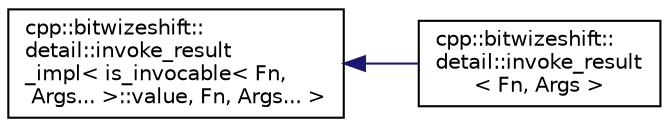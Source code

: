 digraph "Graphical Class Hierarchy"
{
  edge [fontname="Helvetica",fontsize="10",labelfontname="Helvetica",labelfontsize="10"];
  node [fontname="Helvetica",fontsize="10",shape=record];
  rankdir="LR";
  Node0 [label="cpp::bitwizeshift::\ldetail::invoke_result\l_impl\< is_invocable\< Fn,\l Args... \>::value, Fn, Args... \>",height=0.2,width=0.4,color="black", fillcolor="white", style="filled",URL="$d2/d88/structcpp_1_1bitwizeshift_1_1detail_1_1invoke__result__impl.html"];
  Node0 -> Node1 [dir="back",color="midnightblue",fontsize="10",style="solid",fontname="Helvetica"];
  Node1 [label="cpp::bitwizeshift::\ldetail::invoke_result\l\< Fn, Args \>",height=0.2,width=0.4,color="black", fillcolor="white", style="filled",URL="$d9/df1/structcpp_1_1bitwizeshift_1_1detail_1_1invoke__result.html"];
}

